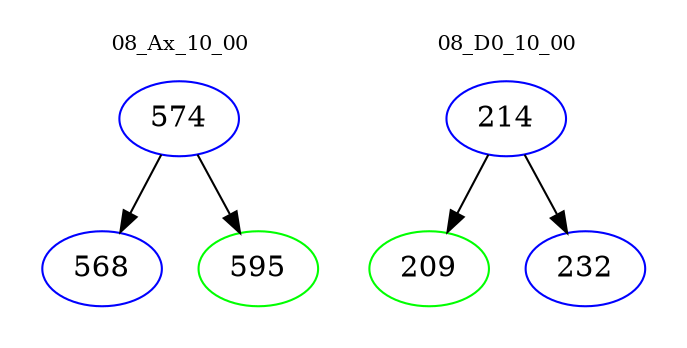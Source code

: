 digraph{
subgraph cluster_0 {
color = white
label = "08_Ax_10_00";
fontsize=10;
T0_574 [label="574", color="blue"]
T0_574 -> T0_568 [color="black"]
T0_568 [label="568", color="blue"]
T0_574 -> T0_595 [color="black"]
T0_595 [label="595", color="green"]
}
subgraph cluster_1 {
color = white
label = "08_D0_10_00";
fontsize=10;
T1_214 [label="214", color="blue"]
T1_214 -> T1_209 [color="black"]
T1_209 [label="209", color="green"]
T1_214 -> T1_232 [color="black"]
T1_232 [label="232", color="blue"]
}
}
